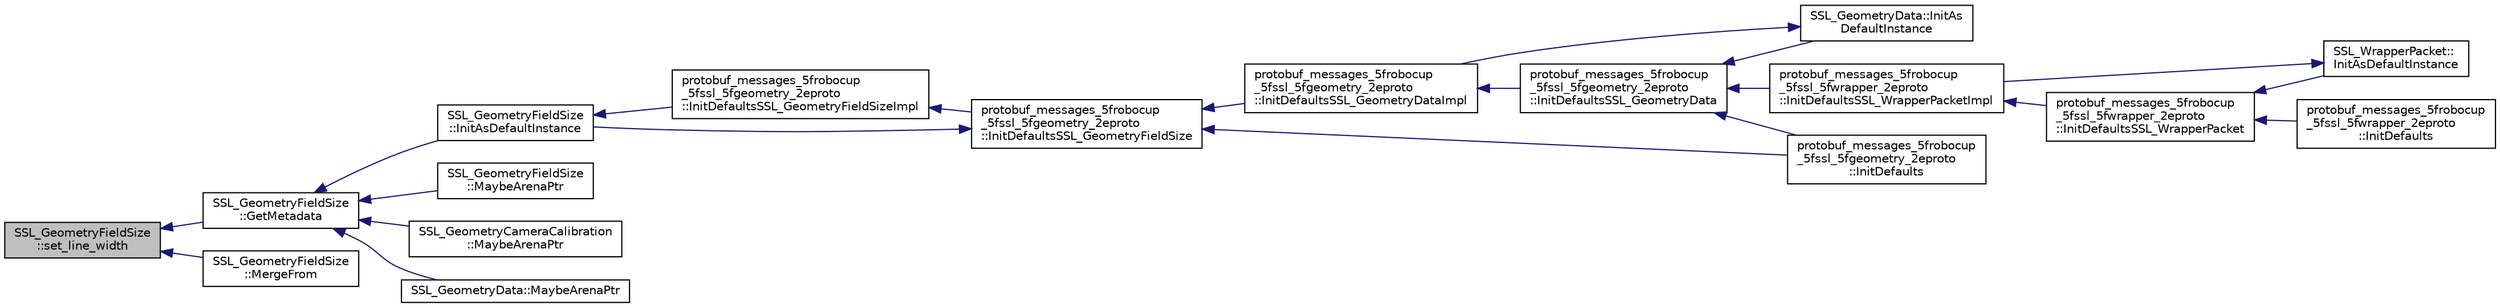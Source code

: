 digraph "SSL_GeometryFieldSize::set_line_width"
{
 // INTERACTIVE_SVG=YES
  edge [fontname="Helvetica",fontsize="10",labelfontname="Helvetica",labelfontsize="10"];
  node [fontname="Helvetica",fontsize="10",shape=record];
  rankdir="LR";
  Node1 [label="SSL_GeometryFieldSize\l::set_line_width",height=0.2,width=0.4,color="black", fillcolor="grey75", style="filled", fontcolor="black"];
  Node1 -> Node2 [dir="back",color="midnightblue",fontsize="10",style="solid",fontname="Helvetica"];
  Node2 [label="SSL_GeometryFieldSize\l::GetMetadata",height=0.2,width=0.4,color="black", fillcolor="white", style="filled",URL="$d2/d30/class_s_s_l___geometry_field_size.html#a6aae3e8ccd1e086cd6db6f5f969776f0"];
  Node2 -> Node3 [dir="back",color="midnightblue",fontsize="10",style="solid",fontname="Helvetica"];
  Node3 [label="SSL_GeometryFieldSize\l::InitAsDefaultInstance",height=0.2,width=0.4,color="black", fillcolor="white", style="filled",URL="$d2/d30/class_s_s_l___geometry_field_size.html#a371a676c3c37670304e6b29daca758f3"];
  Node3 -> Node4 [dir="back",color="midnightblue",fontsize="10",style="solid",fontname="Helvetica"];
  Node4 [label="protobuf_messages_5frobocup\l_5fssl_5fgeometry_2eproto\l::InitDefaultsSSL_GeometryFieldSizeImpl",height=0.2,width=0.4,color="black", fillcolor="white", style="filled",URL="$d4/d2b/namespaceprotobuf__messages__5frobocup__5fssl__5fgeometry__2eproto.html#ac5982160afc4c6c9c1388ab17bba4318"];
  Node4 -> Node5 [dir="back",color="midnightblue",fontsize="10",style="solid",fontname="Helvetica"];
  Node5 [label="protobuf_messages_5frobocup\l_5fssl_5fgeometry_2eproto\l::InitDefaultsSSL_GeometryFieldSize",height=0.2,width=0.4,color="black", fillcolor="white", style="filled",URL="$d4/d2b/namespaceprotobuf__messages__5frobocup__5fssl__5fgeometry__2eproto.html#a50dcacc4293002f8245afd4a713618b4"];
  Node5 -> Node6 [dir="back",color="midnightblue",fontsize="10",style="solid",fontname="Helvetica"];
  Node6 [label="protobuf_messages_5frobocup\l_5fssl_5fgeometry_2eproto\l::InitDefaultsSSL_GeometryDataImpl",height=0.2,width=0.4,color="black", fillcolor="white", style="filled",URL="$d4/d2b/namespaceprotobuf__messages__5frobocup__5fssl__5fgeometry__2eproto.html#a35073f1d246a8f2008de46cef826911a"];
  Node6 -> Node7 [dir="back",color="midnightblue",fontsize="10",style="solid",fontname="Helvetica"];
  Node7 [label="protobuf_messages_5frobocup\l_5fssl_5fgeometry_2eproto\l::InitDefaultsSSL_GeometryData",height=0.2,width=0.4,color="black", fillcolor="white", style="filled",URL="$d4/d2b/namespaceprotobuf__messages__5frobocup__5fssl__5fgeometry__2eproto.html#a5135d4ac6b00963f089c74c441e023b5"];
  Node7 -> Node8 [dir="back",color="midnightblue",fontsize="10",style="solid",fontname="Helvetica"];
  Node8 [label="SSL_GeometryData::InitAs\lDefaultInstance",height=0.2,width=0.4,color="black", fillcolor="white", style="filled",URL="$d2/d01/class_s_s_l___geometry_data.html#ac446d8dbbebbfdc0acbfad8aad50491c"];
  Node8 -> Node6 [dir="back",color="midnightblue",fontsize="10",style="solid",fontname="Helvetica"];
  Node7 -> Node9 [dir="back",color="midnightblue",fontsize="10",style="solid",fontname="Helvetica"];
  Node9 [label="protobuf_messages_5frobocup\l_5fssl_5fgeometry_2eproto\l::InitDefaults",height=0.2,width=0.4,color="black", fillcolor="white", style="filled",URL="$d4/d2b/namespaceprotobuf__messages__5frobocup__5fssl__5fgeometry__2eproto.html#af34826a54c96efb516ee9ac37d6c3701"];
  Node7 -> Node10 [dir="back",color="midnightblue",fontsize="10",style="solid",fontname="Helvetica"];
  Node10 [label="protobuf_messages_5frobocup\l_5fssl_5fwrapper_2eproto\l::InitDefaultsSSL_WrapperPacketImpl",height=0.2,width=0.4,color="black", fillcolor="white", style="filled",URL="$dd/db5/namespaceprotobuf__messages__5frobocup__5fssl__5fwrapper__2eproto.html#a80dce5872ee3d4a49e79ed6b67ead2b6"];
  Node10 -> Node11 [dir="back",color="midnightblue",fontsize="10",style="solid",fontname="Helvetica"];
  Node11 [label="protobuf_messages_5frobocup\l_5fssl_5fwrapper_2eproto\l::InitDefaultsSSL_WrapperPacket",height=0.2,width=0.4,color="black", fillcolor="white", style="filled",URL="$dd/db5/namespaceprotobuf__messages__5frobocup__5fssl__5fwrapper__2eproto.html#a759b1903d56c9a9d75043f593d768578"];
  Node11 -> Node12 [dir="back",color="midnightblue",fontsize="10",style="solid",fontname="Helvetica"];
  Node12 [label="SSL_WrapperPacket::\lInitAsDefaultInstance",height=0.2,width=0.4,color="black", fillcolor="white", style="filled",URL="$d3/ddc/class_s_s_l___wrapper_packet.html#ae6927fbac123ba2e3b682c0a895940cb"];
  Node12 -> Node10 [dir="back",color="midnightblue",fontsize="10",style="solid",fontname="Helvetica"];
  Node11 -> Node13 [dir="back",color="midnightblue",fontsize="10",style="solid",fontname="Helvetica"];
  Node13 [label="protobuf_messages_5frobocup\l_5fssl_5fwrapper_2eproto\l::InitDefaults",height=0.2,width=0.4,color="black", fillcolor="white", style="filled",URL="$dd/db5/namespaceprotobuf__messages__5frobocup__5fssl__5fwrapper__2eproto.html#a5c74e25b29edbf9a0f0ff80d5d914b22"];
  Node5 -> Node3 [dir="back",color="midnightblue",fontsize="10",style="solid",fontname="Helvetica"];
  Node5 -> Node9 [dir="back",color="midnightblue",fontsize="10",style="solid",fontname="Helvetica"];
  Node2 -> Node14 [dir="back",color="midnightblue",fontsize="10",style="solid",fontname="Helvetica"];
  Node14 [label="SSL_GeometryFieldSize\l::MaybeArenaPtr",height=0.2,width=0.4,color="black", fillcolor="white", style="filled",URL="$d2/d30/class_s_s_l___geometry_field_size.html#a91a7c044139587bd8051892c69c1ec30"];
  Node2 -> Node15 [dir="back",color="midnightblue",fontsize="10",style="solid",fontname="Helvetica"];
  Node15 [label="SSL_GeometryCameraCalibration\l::MaybeArenaPtr",height=0.2,width=0.4,color="black", fillcolor="white", style="filled",URL="$d0/d73/class_s_s_l___geometry_camera_calibration.html#a6ec34cfac4b6e9d9c112032a72ff5d1e"];
  Node2 -> Node16 [dir="back",color="midnightblue",fontsize="10",style="solid",fontname="Helvetica"];
  Node16 [label="SSL_GeometryData::MaybeArenaPtr",height=0.2,width=0.4,color="black", fillcolor="white", style="filled",URL="$d2/d01/class_s_s_l___geometry_data.html#a03949701b70aeb79c09218405ea4d263"];
  Node1 -> Node17 [dir="back",color="midnightblue",fontsize="10",style="solid",fontname="Helvetica"];
  Node17 [label="SSL_GeometryFieldSize\l::MergeFrom",height=0.2,width=0.4,color="black", fillcolor="white", style="filled",URL="$d2/d30/class_s_s_l___geometry_field_size.html#aef3fd9700f6f94ca9738603566f719ab"];
}
